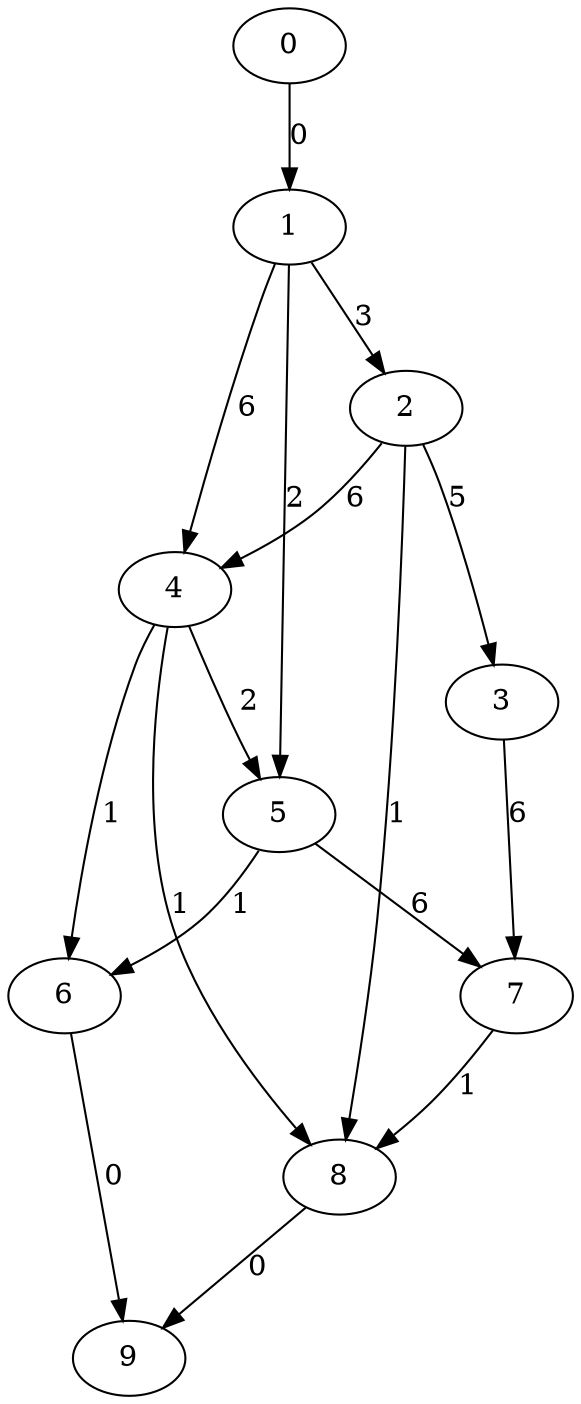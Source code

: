 digraph {
    6;
    8;
    1;
    4;
    7;
    0;
    5;
    3;
    9;
    2;
    7 -> 8 [label=1];
    5 -> 6 [label=1];
    1 -> 2 [label=3];
    4 -> 8 [label=1];
    4 -> 5 [label=2];
    4 -> 6 [label=1];
    2 -> 8 [label=1];
    2 -> 3 [label=5];
    0 -> 1 [label=0];
    5 -> 7 [label=6];
    8 -> 9 [label=0];
    2 -> 4 [label=6];
    3 -> 7 [label=6];
    6 -> 9 [label=0];
    1 -> 5 [label=2];
    1 -> 4 [label=6];
}